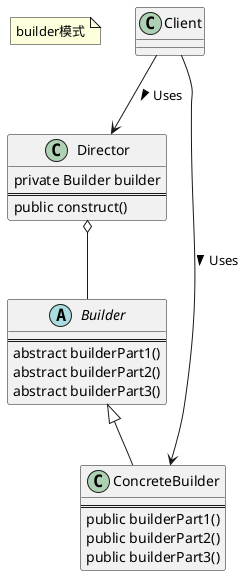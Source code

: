 @startuml

note "builder模式" as N1

Client --> Director : Uses >
Client --> ConcreteBuilder : Uses >
Director o-- Builder
Builder <|-- ConcreteBuilder

class Client {
}

class Director {
    private Builder builder
    ==
    public construct()
}

abstract class Builder {
    ==
    abstract builderPart1()
    abstract builderPart2()
    abstract builderPart3()
}

class ConcreteBuilder {
    ==
    public builderPart1()
    public builderPart2()
    public builderPart3()
}

@enduml